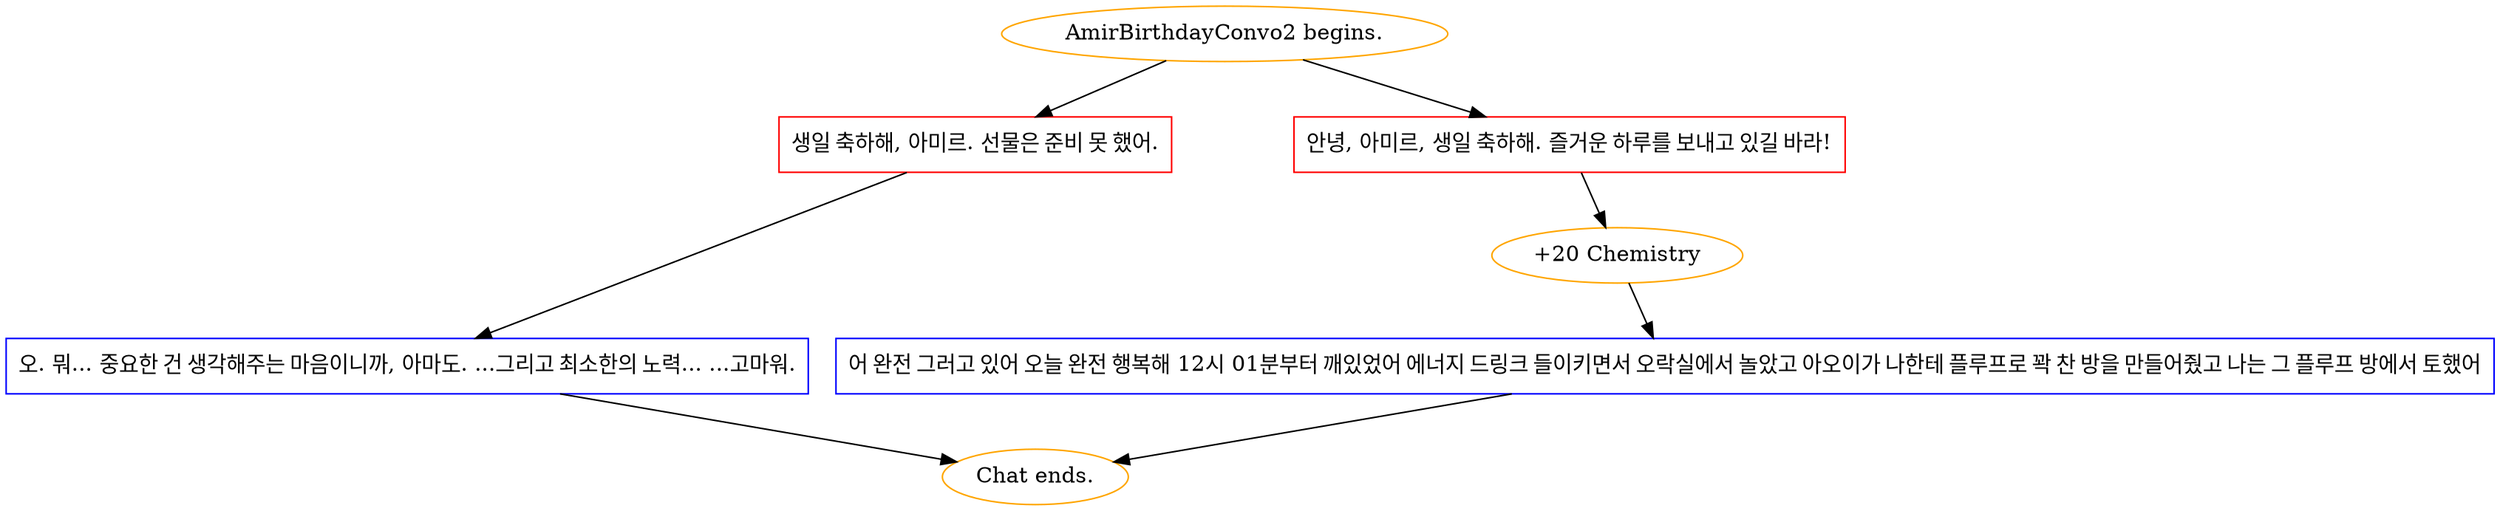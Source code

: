 digraph {
	"AmirBirthdayConvo2 begins." [color=orange];
		"AmirBirthdayConvo2 begins." -> j2625795998;
		"AmirBirthdayConvo2 begins." -> j2467049140;
	j2625795998 [label="생일 축하해, 아미르. 선물은 준비 못 했어.",shape=box,color=red];
		j2625795998 -> j185574739;
	j2467049140 [label="안녕, 아미르, 생일 축하해. 즐거운 하루를 보내고 있길 바라!",shape=box,color=red];
		j2467049140 -> j2875663446;
	j185574739 [label="오. 뭐... 중요한 건 생각해주는 마음이니까, 아마도. ...그리고 최소한의 노력... ...고마워.",shape=box,color=blue];
		j185574739 -> "Chat ends.";
	j2875663446 [label="+20 Chemistry",color=orange];
		j2875663446 -> j3903679221;
	"Chat ends." [color=orange];
	j3903679221 [label="어 완전 그러고 있어 오늘 완전 행복해 12시 01분부터 깨있었어 에너지 드링크 들이키면서 오락실에서 놀았고 아오이가 나한테 플루프로 꽉 찬 방을 만들어줬고 나는 그 플루프 방에서 토했어",shape=box,color=blue];
		j3903679221 -> "Chat ends.";
}